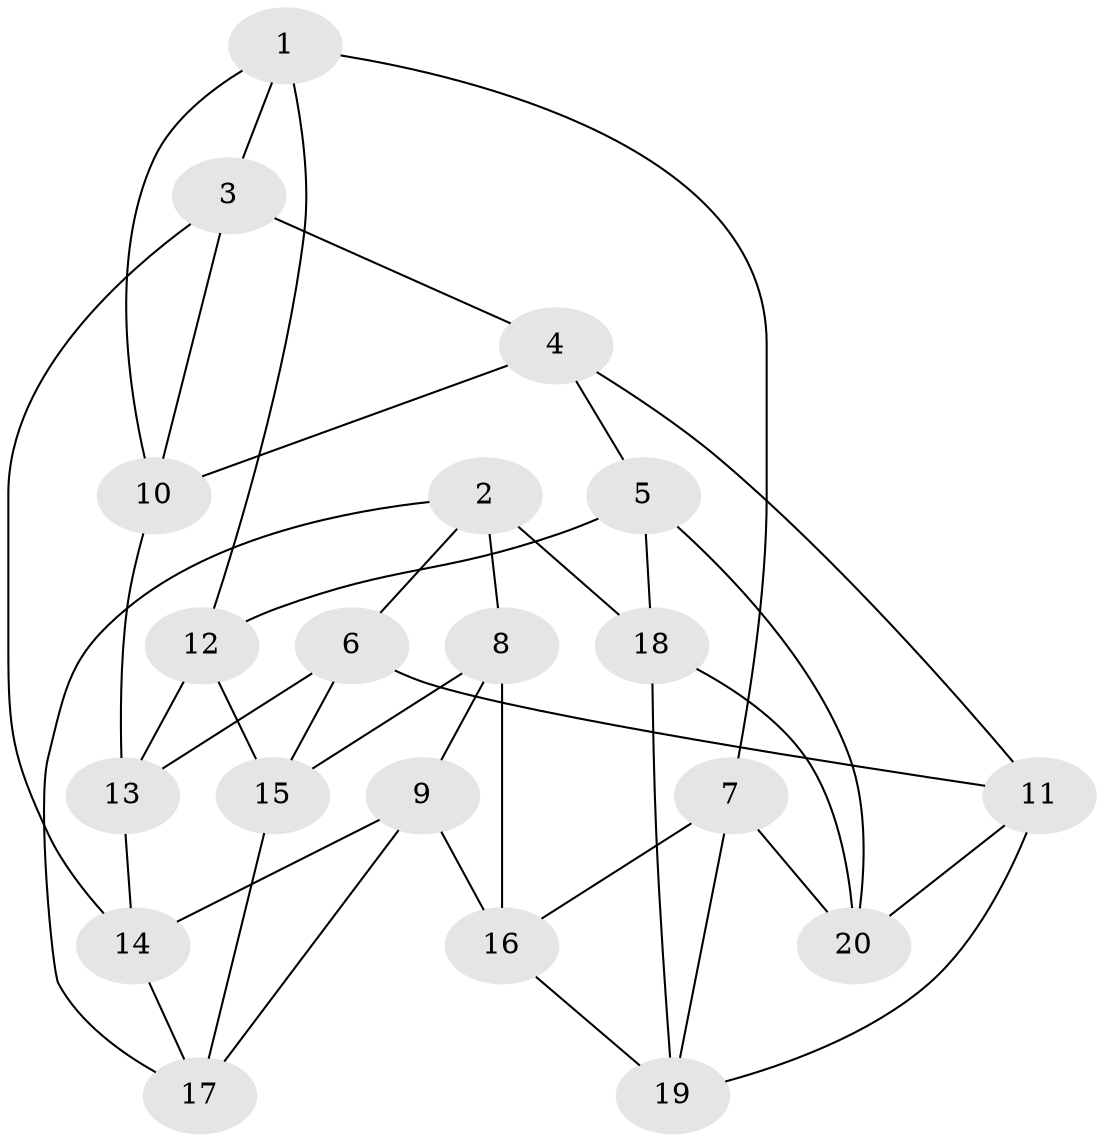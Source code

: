 // Generated by graph-tools (version 1.1) at 2025/46/02/15/25 05:46:28]
// undirected, 20 vertices, 40 edges
graph export_dot {
graph [start="1"]
  node [color=gray90,style=filled];
  1;
  2;
  3;
  4;
  5;
  6;
  7;
  8;
  9;
  10;
  11;
  12;
  13;
  14;
  15;
  16;
  17;
  18;
  19;
  20;
  1 -- 10;
  1 -- 3;
  1 -- 12;
  1 -- 7;
  2 -- 17;
  2 -- 8;
  2 -- 6;
  2 -- 18;
  3 -- 14;
  3 -- 10;
  3 -- 4;
  4 -- 10;
  4 -- 5;
  4 -- 11;
  5 -- 18;
  5 -- 12;
  5 -- 20;
  6 -- 11;
  6 -- 15;
  6 -- 13;
  7 -- 20;
  7 -- 19;
  7 -- 16;
  8 -- 9;
  8 -- 16;
  8 -- 15;
  9 -- 14;
  9 -- 17;
  9 -- 16;
  10 -- 13;
  11 -- 19;
  11 -- 20;
  12 -- 13;
  12 -- 15;
  13 -- 14;
  14 -- 17;
  15 -- 17;
  16 -- 19;
  18 -- 20;
  18 -- 19;
}

